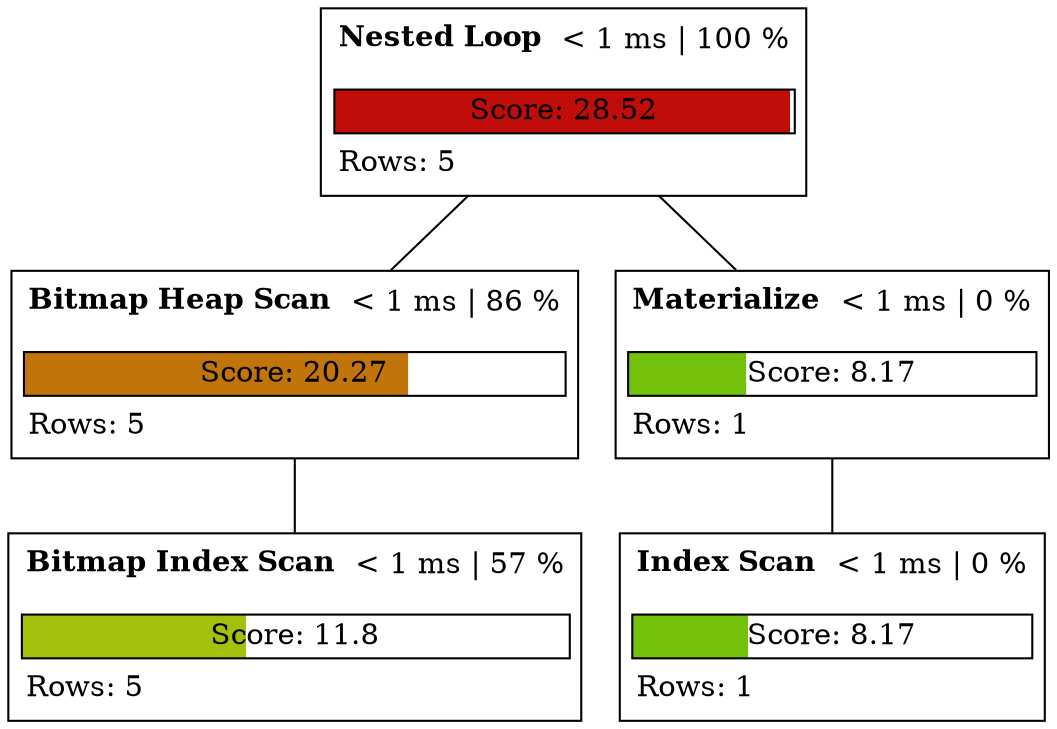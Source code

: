 
graph "" {
    node[shape=plain,style=rounded];

    
node0[
    label=<
    <table cellborder="0" cellspacing="5">
        <tr><td align="left"><b>Nested Loop</b></td><td>&lt; 1 ms | 100 %</td></tr>
        <tr><td colspan="2" align="left"></td></tr>
        <tr><td colspan="2" border="1" bgcolor="#c10d0a;0.99:white">Score: 28.52</td></tr>
        <tr><td colspan="2" align="left">Rows: 5</td></tr>
    </table>
>
];


node1[
    label=<
    <table cellborder="0" cellspacing="5">
        <tr><td align="left"><b>Bitmap Heap Scan</b></td><td>&lt; 1 ms | 86 %</td></tr>
        <tr><td colspan="2" align="left"></td></tr>
        <tr><td colspan="2" border="1" bgcolor="#c1740a;0.71:white">Score: 20.27</td></tr>
        <tr><td colspan="2" align="left">Rows: 5</td></tr>
    </table>
>
];


node2[
    label=<
    <table cellborder="0" cellspacing="5">
        <tr><td align="left"><b>Bitmap Index Scan</b></td><td>&lt; 1 ms | 57 %</td></tr>
        <tr><td colspan="2" align="left"></td></tr>
        <tr><td colspan="2" border="1" bgcolor="#a2c10a;0.41:white">Score: 11.8</td></tr>
        <tr><td colspan="2" align="left">Rows: 5</td></tr>
    </table>
>
];

node1 -- node2
node0 -- node1

node3[
    label=<
    <table cellborder="0" cellspacing="5">
        <tr><td align="left"><b>Materialize</b></td><td>&lt; 1 ms | 0 %</td></tr>
        <tr><td colspan="2" align="left"></td></tr>
        <tr><td colspan="2" border="1" bgcolor="#73c10a;0.29:white">Score: 8.17</td></tr>
        <tr><td colspan="2" align="left">Rows: 1</td></tr>
    </table>
>
];


node4[
    label=<
    <table cellborder="0" cellspacing="5">
        <tr><td align="left"><b>Index Scan</b></td><td>&lt; 1 ms | 0 %</td></tr>
        <tr><td colspan="2" align="left"></td></tr>
        <tr><td colspan="2" border="1" bgcolor="#73c10a;0.29:white">Score: 8.17</td></tr>
        <tr><td colspan="2" align="left">Rows: 1</td></tr>
    </table>
>
];

node3 -- node4
node0 -- node3

}
